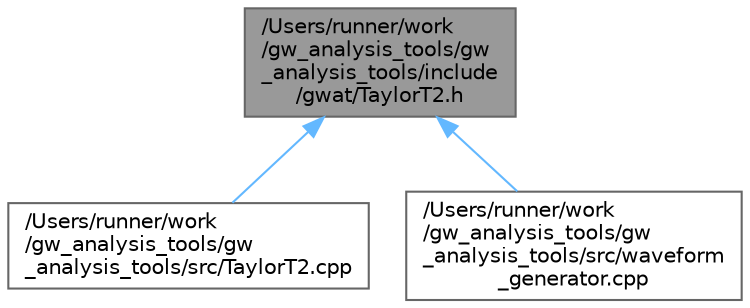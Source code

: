 digraph "/Users/runner/work/gw_analysis_tools/gw_analysis_tools/include/gwat/TaylorT2.h"
{
 // LATEX_PDF_SIZE
  bgcolor="transparent";
  edge [fontname=Helvetica,fontsize=10,labelfontname=Helvetica,labelfontsize=10];
  node [fontname=Helvetica,fontsize=10,shape=box,height=0.2,width=0.4];
  Node1 [id="Node000001",label="/Users/runner/work\l/gw_analysis_tools/gw\l_analysis_tools/include\l/gwat/TaylorT2.h",height=0.2,width=0.4,color="gray40", fillcolor="grey60", style="filled", fontcolor="black",tooltip=" "];
  Node1 -> Node2 [id="edge1_Node000001_Node000002",dir="back",color="steelblue1",style="solid",tooltip=" "];
  Node2 [id="Node000002",label="/Users/runner/work\l/gw_analysis_tools/gw\l_analysis_tools/src/TaylorT2.cpp",height=0.2,width=0.4,color="grey40", fillcolor="white", style="filled",URL="$TaylorT2_8cpp.html",tooltip=" "];
  Node1 -> Node3 [id="edge2_Node000001_Node000003",dir="back",color="steelblue1",style="solid",tooltip=" "];
  Node3 [id="Node000003",label="/Users/runner/work\l/gw_analysis_tools/gw\l_analysis_tools/src/waveform\l_generator.cpp",height=0.2,width=0.4,color="grey40", fillcolor="white", style="filled",URL="$waveform__generator_8cpp.html",tooltip=" "];
}
